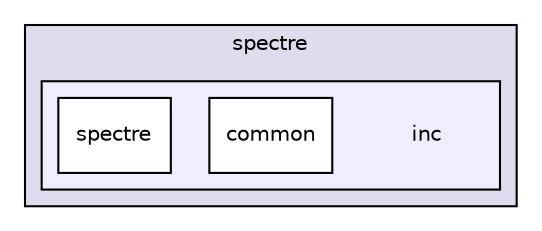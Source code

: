 digraph "inc" {
  bgcolor=transparent;
  compound=true
  node [ fontsize="10", fontname="Helvetica"];
  edge [ labelfontsize="10", labelfontname="Helvetica"];
  subgraph clusterdir_49bd21552e985c1be25c36e953c37238 {
    graph [ bgcolor="#ddddee", pencolor="black", label="spectre" fontname="Helvetica", fontsize="10", URL="dir_49bd21552e985c1be25c36e953c37238.html"]
  subgraph clusterdir_ec0953884dab6ce756ca55940a0f7974 {
    graph [ bgcolor="#eeeeff", pencolor="black", label="" URL="dir_ec0953884dab6ce756ca55940a0f7974.html"];
    dir_ec0953884dab6ce756ca55940a0f7974 [shape=plaintext label="inc"];
    dir_17b3d767618fff1dc4f155095bfa0198 [shape=box label="common" color="black" fillcolor="white" style="filled" URL="dir_17b3d767618fff1dc4f155095bfa0198.html"];
    dir_4fc61d7f3fad4627038686a754536c10 [shape=box label="spectre" color="black" fillcolor="white" style="filled" URL="dir_4fc61d7f3fad4627038686a754536c10.html"];
  }
  }
}
